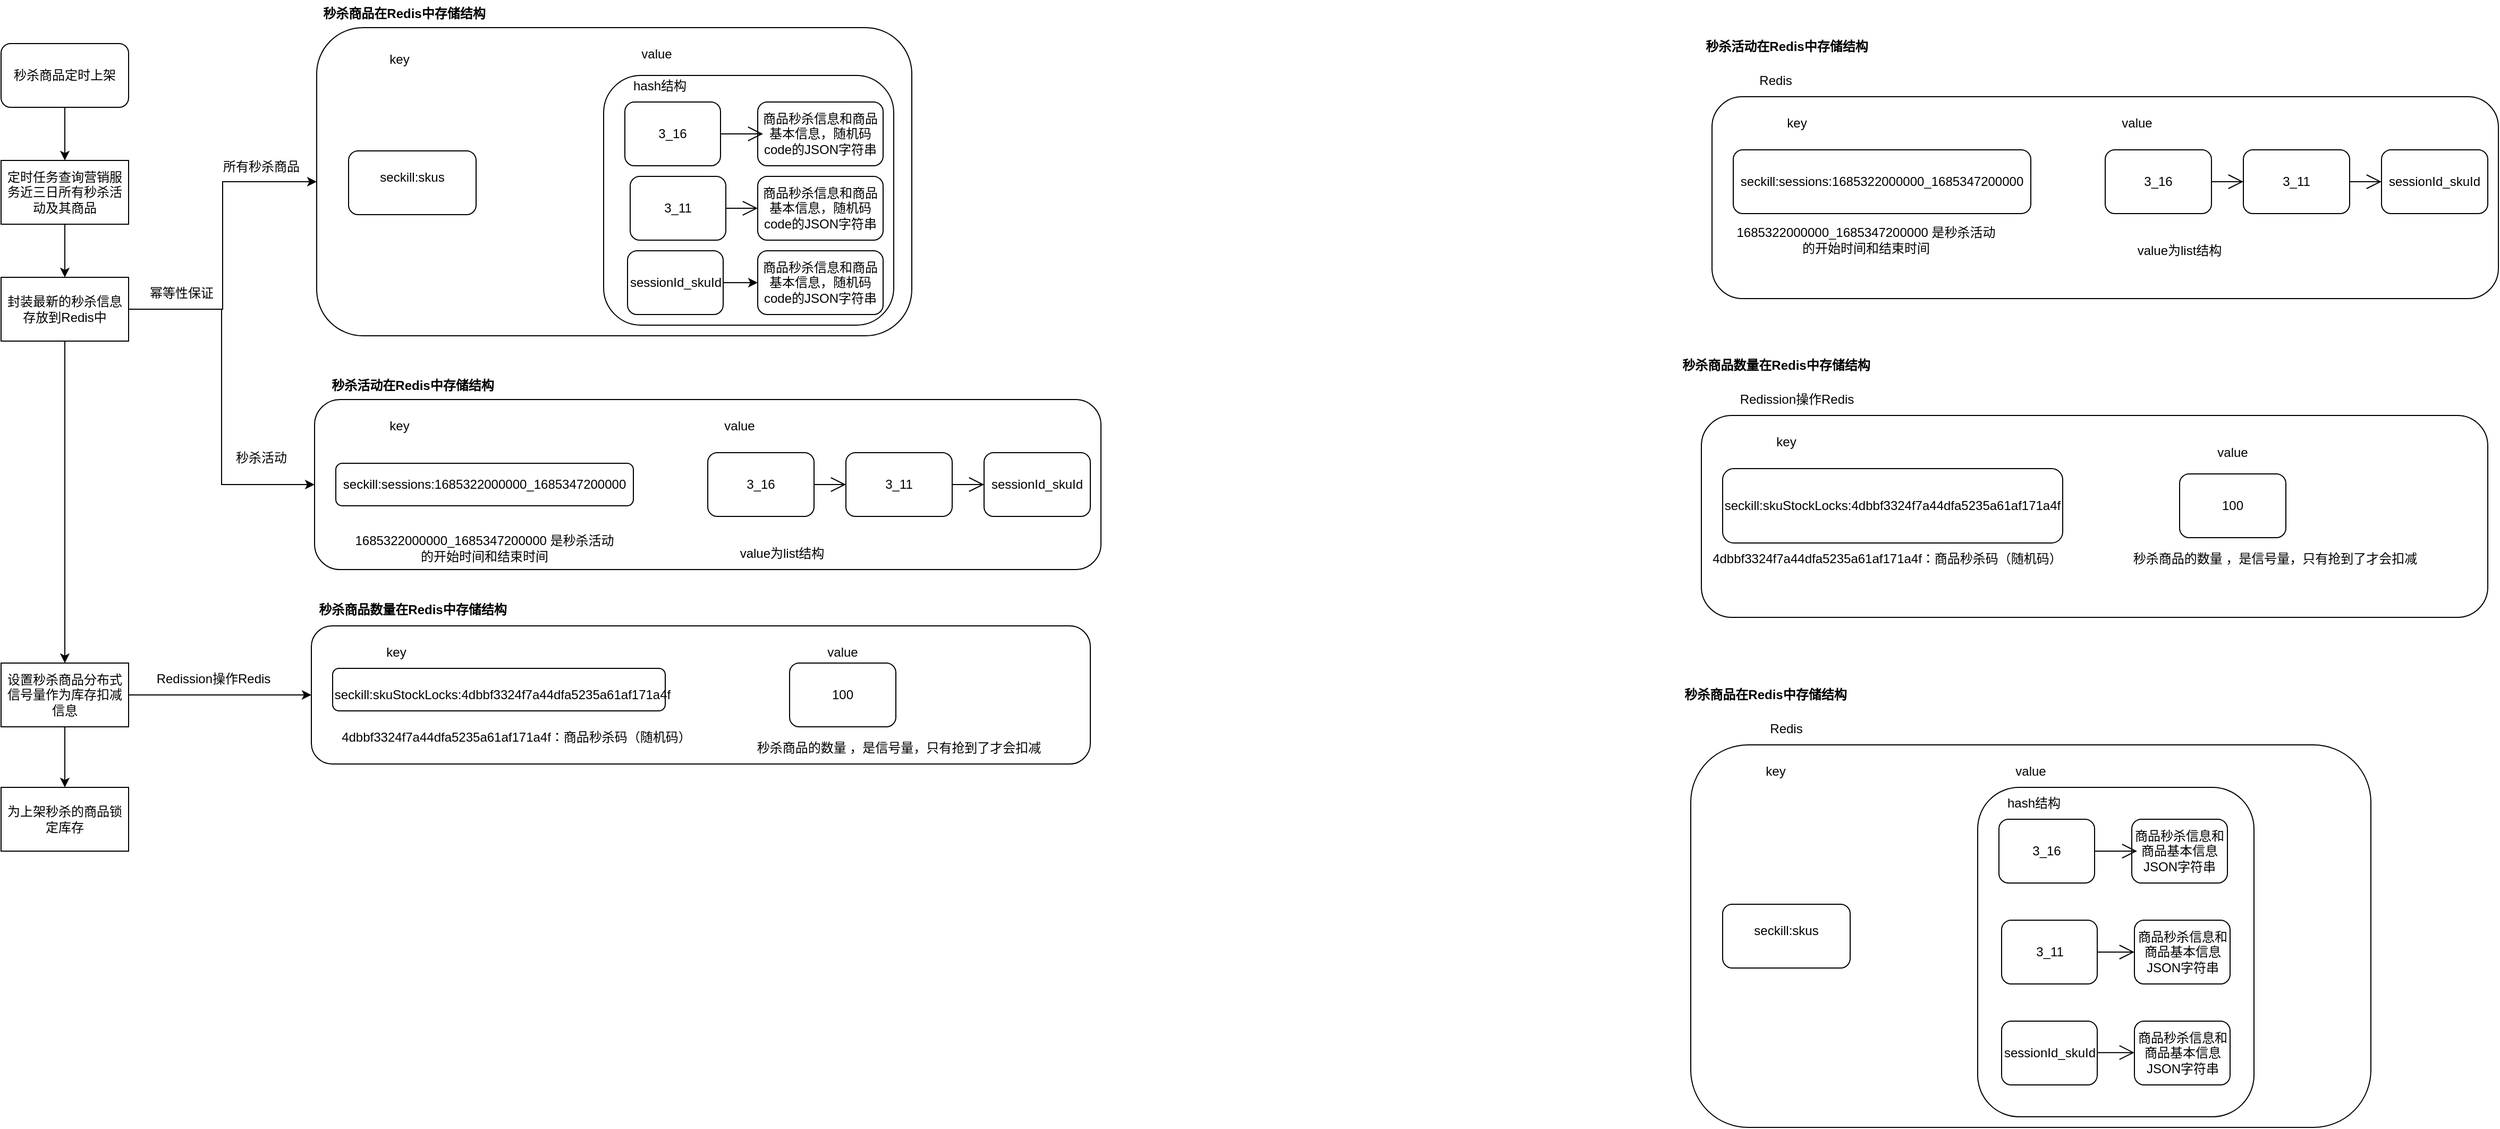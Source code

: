 <mxfile version="21.6.9" type="github">
  <diagram name="第 1 页" id="PPwoz7yZRomg1pSmv1Gj">
    <mxGraphModel dx="3285" dy="780" grid="1" gridSize="10" guides="1" tooltips="1" connect="1" arrows="1" fold="1" page="1" pageScale="1" pageWidth="827" pageHeight="1169" math="0" shadow="0">
      <root>
        <mxCell id="0" />
        <mxCell id="1" parent="0" />
        <mxCell id="LeH1Namwxec1cVJ9D27f-1" value="秒杀活动在Redis中存储结构" style="text;align=center;fontStyle=1;verticalAlign=middle;spacingLeft=3;spacingRight=3;strokeColor=none;rotatable=0;points=[[0,0.5],[1,0.5]];portConstraint=eastwest;html=1;" parent="1" vertex="1">
          <mxGeometry x="60" y="80" width="80" height="26" as="geometry" />
        </mxCell>
        <mxCell id="LeH1Namwxec1cVJ9D27f-2" value="" style="rounded=1;whiteSpace=wrap;html=1;" parent="1" vertex="1">
          <mxGeometry x="30" y="140" width="740" height="190" as="geometry" />
        </mxCell>
        <mxCell id="LeH1Namwxec1cVJ9D27f-3" value="" style="rounded=1;whiteSpace=wrap;html=1;" parent="1" vertex="1">
          <mxGeometry x="50" y="190" width="280" height="60" as="geometry" />
        </mxCell>
        <mxCell id="LeH1Namwxec1cVJ9D27f-5" value="Redis" style="text;html=1;strokeColor=none;fillColor=none;align=center;verticalAlign=middle;whiteSpace=wrap;rounded=0;" parent="1" vertex="1">
          <mxGeometry x="60" y="110" width="60" height="30" as="geometry" />
        </mxCell>
        <mxCell id="LeH1Namwxec1cVJ9D27f-6" value="key" style="text;html=1;strokeColor=none;fillColor=none;align=center;verticalAlign=middle;whiteSpace=wrap;rounded=0;" parent="1" vertex="1">
          <mxGeometry x="80" y="150" width="60" height="30" as="geometry" />
        </mxCell>
        <mxCell id="LeH1Namwxec1cVJ9D27f-7" value="seckill:sessions:1685322000000_1685347200000" style="text;html=1;strokeColor=none;fillColor=none;align=center;verticalAlign=middle;whiteSpace=wrap;rounded=0;" parent="1" vertex="1">
          <mxGeometry x="160" y="205" width="60" height="30" as="geometry" />
        </mxCell>
        <mxCell id="LeH1Namwxec1cVJ9D27f-9" value="3_16" style="rounded=1;whiteSpace=wrap;html=1;" parent="1" vertex="1">
          <mxGeometry x="400" y="190" width="100" height="60" as="geometry" />
        </mxCell>
        <mxCell id="LeH1Namwxec1cVJ9D27f-10" value="value" style="text;html=1;strokeColor=none;fillColor=none;align=center;verticalAlign=middle;whiteSpace=wrap;rounded=0;" parent="1" vertex="1">
          <mxGeometry x="400" y="150" width="60" height="30" as="geometry" />
        </mxCell>
        <mxCell id="LeH1Namwxec1cVJ9D27f-11" value="" style="endArrow=open;endFill=1;endSize=12;html=1;rounded=0;entryX=0;entryY=0.5;entryDx=0;entryDy=0;" parent="1" target="LeH1Namwxec1cVJ9D27f-12" edge="1">
          <mxGeometry width="160" relative="1" as="geometry">
            <mxPoint x="500" y="220" as="sourcePoint" />
            <mxPoint x="660" y="220" as="targetPoint" />
          </mxGeometry>
        </mxCell>
        <mxCell id="LeH1Namwxec1cVJ9D27f-12" value="3_11" style="rounded=1;whiteSpace=wrap;html=1;" parent="1" vertex="1">
          <mxGeometry x="530" y="190" width="100" height="60" as="geometry" />
        </mxCell>
        <mxCell id="LeH1Namwxec1cVJ9D27f-13" value="value为list结构" style="text;html=1;strokeColor=none;fillColor=none;align=center;verticalAlign=middle;whiteSpace=wrap;rounded=0;" parent="1" vertex="1">
          <mxGeometry x="400" y="270" width="140" height="30" as="geometry" />
        </mxCell>
        <mxCell id="LeH1Namwxec1cVJ9D27f-15" value="1685322000000_1685347200000 是秒杀活动&lt;br&gt;的开始时间和结束时间" style="text;html=1;strokeColor=none;fillColor=none;align=center;verticalAlign=middle;whiteSpace=wrap;rounded=0;" parent="1" vertex="1">
          <mxGeometry x="-20" y="260" width="390" height="30" as="geometry" />
        </mxCell>
        <mxCell id="LeH1Namwxec1cVJ9D27f-16" value="" style="endArrow=open;endFill=1;endSize=12;html=1;rounded=0;entryX=0;entryY=0.5;entryDx=0;entryDy=0;" parent="1" target="LeH1Namwxec1cVJ9D27f-17" edge="1">
          <mxGeometry width="160" relative="1" as="geometry">
            <mxPoint x="630" y="220" as="sourcePoint" />
            <mxPoint x="790" y="220" as="targetPoint" />
          </mxGeometry>
        </mxCell>
        <mxCell id="LeH1Namwxec1cVJ9D27f-17" value="sessionId_skuId" style="rounded=1;whiteSpace=wrap;html=1;" parent="1" vertex="1">
          <mxGeometry x="660" y="190" width="100" height="60" as="geometry" />
        </mxCell>
        <mxCell id="LeH1Namwxec1cVJ9D27f-19" value="秒杀商品数量在Redis中存储结构" style="text;align=center;fontStyle=1;verticalAlign=middle;spacingLeft=3;spacingRight=3;strokeColor=none;rotatable=0;points=[[0,0.5],[1,0.5]];portConstraint=eastwest;html=1;" parent="1" vertex="1">
          <mxGeometry x="50" y="380" width="80" height="26" as="geometry" />
        </mxCell>
        <mxCell id="LeH1Namwxec1cVJ9D27f-20" value="" style="rounded=1;whiteSpace=wrap;html=1;" parent="1" vertex="1">
          <mxGeometry x="20" y="440" width="740" height="190" as="geometry" />
        </mxCell>
        <mxCell id="LeH1Namwxec1cVJ9D27f-21" value="" style="rounded=1;whiteSpace=wrap;html=1;" parent="1" vertex="1">
          <mxGeometry x="40" y="490" width="320" height="70" as="geometry" />
        </mxCell>
        <mxCell id="LeH1Namwxec1cVJ9D27f-22" value="Redission操作Redis" style="text;html=1;strokeColor=none;fillColor=none;align=center;verticalAlign=middle;whiteSpace=wrap;rounded=0;" parent="1" vertex="1">
          <mxGeometry x="30" y="410" width="160" height="30" as="geometry" />
        </mxCell>
        <mxCell id="LeH1Namwxec1cVJ9D27f-23" value="key" style="text;html=1;strokeColor=none;fillColor=none;align=center;verticalAlign=middle;whiteSpace=wrap;rounded=0;" parent="1" vertex="1">
          <mxGeometry x="70" y="450" width="60" height="30" as="geometry" />
        </mxCell>
        <mxCell id="LeH1Namwxec1cVJ9D27f-24" value="seckill:skuStockLocks:4dbbf3324f7a44dfa5235a61af171a4f" style="text;html=1;strokeColor=none;fillColor=none;align=center;verticalAlign=middle;whiteSpace=wrap;rounded=0;" parent="1" vertex="1">
          <mxGeometry x="170" y="510" width="60" height="30" as="geometry" />
        </mxCell>
        <mxCell id="LeH1Namwxec1cVJ9D27f-25" value="100" style="rounded=1;whiteSpace=wrap;html=1;" parent="1" vertex="1">
          <mxGeometry x="470" y="495" width="100" height="60" as="geometry" />
        </mxCell>
        <mxCell id="LeH1Namwxec1cVJ9D27f-26" value="value" style="text;html=1;strokeColor=none;fillColor=none;align=center;verticalAlign=middle;whiteSpace=wrap;rounded=0;" parent="1" vertex="1">
          <mxGeometry x="490" y="460" width="60" height="30" as="geometry" />
        </mxCell>
        <mxCell id="LeH1Namwxec1cVJ9D27f-29" value="秒杀商品的数量 ，是信号量，只有抢到了才会扣减" style="text;html=1;strokeColor=none;fillColor=none;align=center;verticalAlign=middle;whiteSpace=wrap;rounded=0;" parent="1" vertex="1">
          <mxGeometry x="420" y="560" width="280" height="30" as="geometry" />
        </mxCell>
        <mxCell id="LeH1Namwxec1cVJ9D27f-30" value="4dbbf3324f7a44dfa5235a61af171a4f：商品秒杀码（随机码）" style="text;html=1;strokeColor=none;fillColor=none;align=center;verticalAlign=middle;whiteSpace=wrap;rounded=0;" parent="1" vertex="1">
          <mxGeometry y="560" width="390" height="30" as="geometry" />
        </mxCell>
        <mxCell id="LeH1Namwxec1cVJ9D27f-33" value="秒杀商品在Redis中存储结构" style="text;align=center;fontStyle=1;verticalAlign=middle;spacingLeft=3;spacingRight=3;strokeColor=none;rotatable=0;points=[[0,0.5],[1,0.5]];portConstraint=eastwest;html=1;" parent="1" vertex="1">
          <mxGeometry x="40" y="690" width="80" height="26" as="geometry" />
        </mxCell>
        <mxCell id="LeH1Namwxec1cVJ9D27f-34" value="" style="rounded=1;whiteSpace=wrap;html=1;" parent="1" vertex="1">
          <mxGeometry x="10" y="750" width="640" height="360" as="geometry" />
        </mxCell>
        <mxCell id="LeH1Namwxec1cVJ9D27f-35" value="" style="rounded=1;whiteSpace=wrap;html=1;" parent="1" vertex="1">
          <mxGeometry x="40" y="900" width="120" height="60" as="geometry" />
        </mxCell>
        <mxCell id="LeH1Namwxec1cVJ9D27f-36" value="Redis" style="text;html=1;strokeColor=none;fillColor=none;align=center;verticalAlign=middle;whiteSpace=wrap;rounded=0;" parent="1" vertex="1">
          <mxGeometry x="20" y="720" width="160" height="30" as="geometry" />
        </mxCell>
        <mxCell id="LeH1Namwxec1cVJ9D27f-37" value="key" style="text;html=1;strokeColor=none;fillColor=none;align=center;verticalAlign=middle;whiteSpace=wrap;rounded=0;" parent="1" vertex="1">
          <mxGeometry x="60" y="760" width="60" height="30" as="geometry" />
        </mxCell>
        <mxCell id="LeH1Namwxec1cVJ9D27f-38" value="seckill:skus" style="text;html=1;strokeColor=none;fillColor=none;align=center;verticalAlign=middle;whiteSpace=wrap;rounded=0;" parent="1" vertex="1">
          <mxGeometry x="70" y="910" width="60" height="30" as="geometry" />
        </mxCell>
        <mxCell id="LeH1Namwxec1cVJ9D27f-40" value="value" style="text;html=1;strokeColor=none;fillColor=none;align=center;verticalAlign=middle;whiteSpace=wrap;rounded=0;" parent="1" vertex="1">
          <mxGeometry x="300" y="760" width="60" height="30" as="geometry" />
        </mxCell>
        <mxCell id="LeH1Namwxec1cVJ9D27f-43" value="" style="rounded=1;whiteSpace=wrap;html=1;" parent="1" vertex="1">
          <mxGeometry x="280" y="790" width="260" height="310" as="geometry" />
        </mxCell>
        <mxCell id="LeH1Namwxec1cVJ9D27f-44" value="3_16" style="rounded=1;whiteSpace=wrap;html=1;" parent="1" vertex="1">
          <mxGeometry x="300" y="820" width="90" height="60" as="geometry" />
        </mxCell>
        <mxCell id="LeH1Namwxec1cVJ9D27f-45" value="商品秒杀信息和商品基本信息JSON字符串" style="rounded=1;whiteSpace=wrap;html=1;" parent="1" vertex="1">
          <mxGeometry x="425" y="820" width="90" height="60" as="geometry" />
        </mxCell>
        <mxCell id="LeH1Namwxec1cVJ9D27f-46" value="3_11" style="rounded=1;whiteSpace=wrap;html=1;" parent="1" vertex="1">
          <mxGeometry x="302.5" y="915" width="90" height="60" as="geometry" />
        </mxCell>
        <mxCell id="LeH1Namwxec1cVJ9D27f-47" value="商品秒杀信息和商品基本信息JSON字符串" style="rounded=1;whiteSpace=wrap;html=1;" parent="1" vertex="1">
          <mxGeometry x="427.5" y="915" width="90" height="60" as="geometry" />
        </mxCell>
        <mxCell id="LeH1Namwxec1cVJ9D27f-48" value="sessionId_skuId" style="rounded=1;whiteSpace=wrap;html=1;" parent="1" vertex="1">
          <mxGeometry x="302.5" y="1010" width="90" height="60" as="geometry" />
        </mxCell>
        <mxCell id="LeH1Namwxec1cVJ9D27f-49" value="商品秒杀信息和商品基本信息JSON字符串" style="rounded=1;whiteSpace=wrap;html=1;" parent="1" vertex="1">
          <mxGeometry x="427.5" y="1010" width="90" height="60" as="geometry" />
        </mxCell>
        <mxCell id="LeH1Namwxec1cVJ9D27f-50" value="hash结构" style="text;html=1;strokeColor=none;fillColor=none;align=center;verticalAlign=middle;whiteSpace=wrap;rounded=0;" parent="1" vertex="1">
          <mxGeometry x="302.5" y="790" width="60" height="30" as="geometry" />
        </mxCell>
        <mxCell id="LeH1Namwxec1cVJ9D27f-51" value="" style="endArrow=open;endFill=1;endSize=12;html=1;rounded=0;" parent="1" edge="1">
          <mxGeometry width="160" relative="1" as="geometry">
            <mxPoint x="390" y="850" as="sourcePoint" />
            <mxPoint x="430" y="850" as="targetPoint" />
          </mxGeometry>
        </mxCell>
        <mxCell id="LeH1Namwxec1cVJ9D27f-52" value="" style="endArrow=open;endFill=1;endSize=12;html=1;rounded=0;entryX=0;entryY=0.5;entryDx=0;entryDy=0;exitX=1;exitY=0.5;exitDx=0;exitDy=0;" parent="1" source="LeH1Namwxec1cVJ9D27f-46" target="LeH1Namwxec1cVJ9D27f-47" edge="1">
          <mxGeometry width="160" relative="1" as="geometry">
            <mxPoint x="390" y="950" as="sourcePoint" />
            <mxPoint x="550" y="950" as="targetPoint" />
          </mxGeometry>
        </mxCell>
        <mxCell id="LeH1Namwxec1cVJ9D27f-53" value="" style="endArrow=open;endFill=1;endSize=12;html=1;rounded=0;entryX=0;entryY=0.5;entryDx=0;entryDy=0;exitX=1;exitY=0.5;exitDx=0;exitDy=0;" parent="1" edge="1">
          <mxGeometry width="160" relative="1" as="geometry">
            <mxPoint x="392.5" y="1039.58" as="sourcePoint" />
            <mxPoint x="427.5" y="1039.58" as="targetPoint" />
          </mxGeometry>
        </mxCell>
        <mxCell id="MlomNEwrZgwuZIhiv1e3-3" style="edgeStyle=orthogonalEdgeStyle;rounded=0;orthogonalLoop=1;jettySize=auto;html=1;exitX=0.5;exitY=1;exitDx=0;exitDy=0;entryX=0.5;entryY=0;entryDx=0;entryDy=0;" edge="1" parent="1" source="MlomNEwrZgwuZIhiv1e3-1" target="MlomNEwrZgwuZIhiv1e3-2">
          <mxGeometry relative="1" as="geometry" />
        </mxCell>
        <mxCell id="MlomNEwrZgwuZIhiv1e3-1" value="秒杀商品定时上架" style="rounded=1;whiteSpace=wrap;html=1;" vertex="1" parent="1">
          <mxGeometry x="-1580" y="90" width="120" height="60" as="geometry" />
        </mxCell>
        <mxCell id="MlomNEwrZgwuZIhiv1e3-5" style="edgeStyle=orthogonalEdgeStyle;rounded=0;orthogonalLoop=1;jettySize=auto;html=1;exitX=0.5;exitY=1;exitDx=0;exitDy=0;" edge="1" parent="1" source="MlomNEwrZgwuZIhiv1e3-2" target="MlomNEwrZgwuZIhiv1e3-4">
          <mxGeometry relative="1" as="geometry" />
        </mxCell>
        <mxCell id="MlomNEwrZgwuZIhiv1e3-2" value="定时任务查询营销服务近三日所有秒杀活动及其商品" style="rounded=0;whiteSpace=wrap;html=1;" vertex="1" parent="1">
          <mxGeometry x="-1580" y="200" width="120" height="60" as="geometry" />
        </mxCell>
        <mxCell id="MlomNEwrZgwuZIhiv1e3-92" style="edgeStyle=orthogonalEdgeStyle;rounded=0;orthogonalLoop=1;jettySize=auto;html=1;exitX=1;exitY=0.5;exitDx=0;exitDy=0;entryX=0;entryY=0.5;entryDx=0;entryDy=0;" edge="1" parent="1" source="MlomNEwrZgwuZIhiv1e3-4" target="MlomNEwrZgwuZIhiv1e3-40">
          <mxGeometry relative="1" as="geometry" />
        </mxCell>
        <mxCell id="MlomNEwrZgwuZIhiv1e3-93" style="edgeStyle=orthogonalEdgeStyle;rounded=0;orthogonalLoop=1;jettySize=auto;html=1;exitX=1;exitY=0.5;exitDx=0;exitDy=0;entryX=0;entryY=0.5;entryDx=0;entryDy=0;" edge="1" parent="1" source="MlomNEwrZgwuZIhiv1e3-4" target="MlomNEwrZgwuZIhiv1e3-76">
          <mxGeometry relative="1" as="geometry" />
        </mxCell>
        <mxCell id="MlomNEwrZgwuZIhiv1e3-95" style="edgeStyle=orthogonalEdgeStyle;rounded=0;orthogonalLoop=1;jettySize=auto;html=1;exitX=0.5;exitY=1;exitDx=0;exitDy=0;" edge="1" parent="1" source="MlomNEwrZgwuZIhiv1e3-4" target="MlomNEwrZgwuZIhiv1e3-94">
          <mxGeometry relative="1" as="geometry" />
        </mxCell>
        <mxCell id="MlomNEwrZgwuZIhiv1e3-4" value="封装最新的秒杀信息存放到Redis中" style="rounded=0;whiteSpace=wrap;html=1;" vertex="1" parent="1">
          <mxGeometry x="-1580" y="310" width="120" height="60" as="geometry" />
        </mxCell>
        <mxCell id="MlomNEwrZgwuZIhiv1e3-13" value="幂等性保证" style="text;html=1;strokeColor=none;fillColor=none;align=center;verticalAlign=middle;whiteSpace=wrap;rounded=0;" vertex="1" parent="1">
          <mxGeometry x="-1460" y="310" width="100" height="30" as="geometry" />
        </mxCell>
        <mxCell id="MlomNEwrZgwuZIhiv1e3-14" value="所有秒杀商品" style="text;html=1;strokeColor=none;fillColor=none;align=center;verticalAlign=middle;whiteSpace=wrap;rounded=0;" vertex="1" parent="1">
          <mxGeometry x="-1380" y="191" width="90" height="30" as="geometry" />
        </mxCell>
        <mxCell id="MlomNEwrZgwuZIhiv1e3-15" value="秒杀活动" style="text;html=1;strokeColor=none;fillColor=none;align=center;verticalAlign=middle;whiteSpace=wrap;rounded=0;" vertex="1" parent="1">
          <mxGeometry x="-1365" y="465" width="60" height="30" as="geometry" />
        </mxCell>
        <mxCell id="MlomNEwrZgwuZIhiv1e3-39" value="秒杀商品在Redis中存储结构" style="text;align=center;fontStyle=1;verticalAlign=middle;spacingLeft=3;spacingRight=3;strokeColor=none;rotatable=0;points=[[0,0.5],[1,0.5]];portConstraint=eastwest;html=1;" vertex="1" parent="1">
          <mxGeometry x="-1241" y="49" width="80" height="26" as="geometry" />
        </mxCell>
        <mxCell id="MlomNEwrZgwuZIhiv1e3-40" value="" style="rounded=1;whiteSpace=wrap;html=1;" vertex="1" parent="1">
          <mxGeometry x="-1283" y="75" width="560" height="290" as="geometry" />
        </mxCell>
        <mxCell id="MlomNEwrZgwuZIhiv1e3-41" value="" style="rounded=1;whiteSpace=wrap;html=1;" vertex="1" parent="1">
          <mxGeometry x="-1253" y="191" width="120" height="60" as="geometry" />
        </mxCell>
        <mxCell id="MlomNEwrZgwuZIhiv1e3-43" value="key" style="text;html=1;strokeColor=none;fillColor=none;align=center;verticalAlign=middle;whiteSpace=wrap;rounded=0;" vertex="1" parent="1">
          <mxGeometry x="-1235" y="90" width="60" height="30" as="geometry" />
        </mxCell>
        <mxCell id="MlomNEwrZgwuZIhiv1e3-44" value="seckill:skus" style="text;html=1;strokeColor=none;fillColor=none;align=center;verticalAlign=middle;whiteSpace=wrap;rounded=0;" vertex="1" parent="1">
          <mxGeometry x="-1223" y="201" width="60" height="30" as="geometry" />
        </mxCell>
        <mxCell id="MlomNEwrZgwuZIhiv1e3-45" value="value" style="text;html=1;strokeColor=none;fillColor=none;align=center;verticalAlign=middle;whiteSpace=wrap;rounded=0;" vertex="1" parent="1">
          <mxGeometry x="-993" y="85" width="60" height="30" as="geometry" />
        </mxCell>
        <mxCell id="MlomNEwrZgwuZIhiv1e3-46" value="" style="rounded=1;whiteSpace=wrap;html=1;" vertex="1" parent="1">
          <mxGeometry x="-1013" y="120" width="273" height="235" as="geometry" />
        </mxCell>
        <mxCell id="MlomNEwrZgwuZIhiv1e3-47" value="3_16" style="rounded=1;whiteSpace=wrap;html=1;" vertex="1" parent="1">
          <mxGeometry x="-993" y="145" width="90" height="60" as="geometry" />
        </mxCell>
        <mxCell id="MlomNEwrZgwuZIhiv1e3-48" value="商品秒杀信息和商品基本信息，随机码code的JSON字符串" style="rounded=1;whiteSpace=wrap;html=1;" vertex="1" parent="1">
          <mxGeometry x="-868" y="145" width="118" height="60" as="geometry" />
        </mxCell>
        <mxCell id="MlomNEwrZgwuZIhiv1e3-49" value="3_11" style="rounded=1;whiteSpace=wrap;html=1;" vertex="1" parent="1">
          <mxGeometry x="-988" y="215" width="90" height="60" as="geometry" />
        </mxCell>
        <mxCell id="MlomNEwrZgwuZIhiv1e3-50" value="商品秒杀信息和商品基本信息，随机码code的JSON字符串" style="rounded=1;whiteSpace=wrap;html=1;" vertex="1" parent="1">
          <mxGeometry x="-868" y="215" width="118" height="60" as="geometry" />
        </mxCell>
        <mxCell id="MlomNEwrZgwuZIhiv1e3-90" style="edgeStyle=orthogonalEdgeStyle;rounded=0;orthogonalLoop=1;jettySize=auto;html=1;exitX=1;exitY=0.5;exitDx=0;exitDy=0;entryX=0;entryY=0.5;entryDx=0;entryDy=0;" edge="1" parent="1" source="MlomNEwrZgwuZIhiv1e3-51" target="MlomNEwrZgwuZIhiv1e3-52">
          <mxGeometry relative="1" as="geometry" />
        </mxCell>
        <mxCell id="MlomNEwrZgwuZIhiv1e3-51" value="sessionId_skuId" style="rounded=1;whiteSpace=wrap;html=1;" vertex="1" parent="1">
          <mxGeometry x="-990.5" y="285" width="90" height="60" as="geometry" />
        </mxCell>
        <mxCell id="MlomNEwrZgwuZIhiv1e3-52" value="商品秒杀信息和商品基本信息，随机码code的JSON字符串" style="rounded=1;whiteSpace=wrap;html=1;" vertex="1" parent="1">
          <mxGeometry x="-868" y="285" width="118" height="60" as="geometry" />
        </mxCell>
        <mxCell id="MlomNEwrZgwuZIhiv1e3-53" value="hash结构" style="text;html=1;strokeColor=none;fillColor=none;align=center;verticalAlign=middle;whiteSpace=wrap;rounded=0;" vertex="1" parent="1">
          <mxGeometry x="-990.5" y="115" width="60" height="30" as="geometry" />
        </mxCell>
        <mxCell id="MlomNEwrZgwuZIhiv1e3-54" value="" style="endArrow=open;endFill=1;endSize=12;html=1;rounded=0;" edge="1" parent="1">
          <mxGeometry width="160" relative="1" as="geometry">
            <mxPoint x="-903" y="175" as="sourcePoint" />
            <mxPoint x="-863" y="175" as="targetPoint" />
          </mxGeometry>
        </mxCell>
        <mxCell id="MlomNEwrZgwuZIhiv1e3-55" value="" style="endArrow=open;endFill=1;endSize=12;html=1;rounded=0;entryX=0;entryY=0.5;entryDx=0;entryDy=0;exitX=1;exitY=0.5;exitDx=0;exitDy=0;" edge="1" parent="1" source="MlomNEwrZgwuZIhiv1e3-49" target="MlomNEwrZgwuZIhiv1e3-50">
          <mxGeometry width="160" relative="1" as="geometry">
            <mxPoint x="-903" y="275" as="sourcePoint" />
            <mxPoint x="-743" y="275" as="targetPoint" />
          </mxGeometry>
        </mxCell>
        <mxCell id="MlomNEwrZgwuZIhiv1e3-75" value="秒杀活动在Redis中存储结构" style="text;align=center;fontStyle=1;verticalAlign=middle;spacingLeft=3;spacingRight=3;strokeColor=none;rotatable=0;points=[[0,0.5],[1,0.5]];portConstraint=eastwest;html=1;" vertex="1" parent="1">
          <mxGeometry x="-1233" y="399" width="80" height="26" as="geometry" />
        </mxCell>
        <mxCell id="MlomNEwrZgwuZIhiv1e3-76" value="" style="rounded=1;whiteSpace=wrap;html=1;" vertex="1" parent="1">
          <mxGeometry x="-1285" y="425" width="740" height="160" as="geometry" />
        </mxCell>
        <mxCell id="MlomNEwrZgwuZIhiv1e3-77" value="" style="rounded=1;whiteSpace=wrap;html=1;" vertex="1" parent="1">
          <mxGeometry x="-1265" y="485" width="280" height="40" as="geometry" />
        </mxCell>
        <mxCell id="MlomNEwrZgwuZIhiv1e3-79" value="key" style="text;html=1;strokeColor=none;fillColor=none;align=center;verticalAlign=middle;whiteSpace=wrap;rounded=0;" vertex="1" parent="1">
          <mxGeometry x="-1235" y="435" width="60" height="30" as="geometry" />
        </mxCell>
        <mxCell id="MlomNEwrZgwuZIhiv1e3-80" value="seckill:sessions:1685322000000_1685347200000" style="text;html=1;strokeColor=none;fillColor=none;align=center;verticalAlign=middle;whiteSpace=wrap;rounded=0;" vertex="1" parent="1">
          <mxGeometry x="-1155" y="490" width="60" height="30" as="geometry" />
        </mxCell>
        <mxCell id="MlomNEwrZgwuZIhiv1e3-81" value="3_16" style="rounded=1;whiteSpace=wrap;html=1;" vertex="1" parent="1">
          <mxGeometry x="-915" y="475" width="100" height="60" as="geometry" />
        </mxCell>
        <mxCell id="MlomNEwrZgwuZIhiv1e3-82" value="value" style="text;html=1;strokeColor=none;fillColor=none;align=center;verticalAlign=middle;whiteSpace=wrap;rounded=0;" vertex="1" parent="1">
          <mxGeometry x="-915" y="435" width="60" height="30" as="geometry" />
        </mxCell>
        <mxCell id="MlomNEwrZgwuZIhiv1e3-83" value="" style="endArrow=open;endFill=1;endSize=12;html=1;rounded=0;entryX=0;entryY=0.5;entryDx=0;entryDy=0;" edge="1" parent="1" target="MlomNEwrZgwuZIhiv1e3-84">
          <mxGeometry width="160" relative="1" as="geometry">
            <mxPoint x="-815" y="505" as="sourcePoint" />
            <mxPoint x="-655" y="505" as="targetPoint" />
          </mxGeometry>
        </mxCell>
        <mxCell id="MlomNEwrZgwuZIhiv1e3-84" value="3_11" style="rounded=1;whiteSpace=wrap;html=1;" vertex="1" parent="1">
          <mxGeometry x="-785" y="475" width="100" height="60" as="geometry" />
        </mxCell>
        <mxCell id="MlomNEwrZgwuZIhiv1e3-85" value="value为list结构" style="text;html=1;strokeColor=none;fillColor=none;align=center;verticalAlign=middle;whiteSpace=wrap;rounded=0;" vertex="1" parent="1">
          <mxGeometry x="-915" y="555" width="140" height="30" as="geometry" />
        </mxCell>
        <mxCell id="MlomNEwrZgwuZIhiv1e3-86" value="1685322000000_1685347200000 是秒杀活动&lt;br&gt;的开始时间和结束时间" style="text;html=1;strokeColor=none;fillColor=none;align=center;verticalAlign=middle;whiteSpace=wrap;rounded=0;" vertex="1" parent="1">
          <mxGeometry x="-1320" y="550" width="390" height="30" as="geometry" />
        </mxCell>
        <mxCell id="MlomNEwrZgwuZIhiv1e3-87" value="" style="endArrow=open;endFill=1;endSize=12;html=1;rounded=0;entryX=0;entryY=0.5;entryDx=0;entryDy=0;" edge="1" parent="1" target="MlomNEwrZgwuZIhiv1e3-88">
          <mxGeometry width="160" relative="1" as="geometry">
            <mxPoint x="-685" y="505" as="sourcePoint" />
            <mxPoint x="-525" y="505" as="targetPoint" />
          </mxGeometry>
        </mxCell>
        <mxCell id="MlomNEwrZgwuZIhiv1e3-88" value="sessionId_skuId" style="rounded=1;whiteSpace=wrap;html=1;" vertex="1" parent="1">
          <mxGeometry x="-655" y="475" width="100" height="60" as="geometry" />
        </mxCell>
        <mxCell id="MlomNEwrZgwuZIhiv1e3-89" style="edgeStyle=orthogonalEdgeStyle;rounded=0;orthogonalLoop=1;jettySize=auto;html=1;exitX=0.5;exitY=1;exitDx=0;exitDy=0;" edge="1" parent="1" source="MlomNEwrZgwuZIhiv1e3-49" target="MlomNEwrZgwuZIhiv1e3-49">
          <mxGeometry relative="1" as="geometry" />
        </mxCell>
        <mxCell id="MlomNEwrZgwuZIhiv1e3-107" style="edgeStyle=orthogonalEdgeStyle;rounded=0;orthogonalLoop=1;jettySize=auto;html=1;exitX=1;exitY=0.5;exitDx=0;exitDy=0;" edge="1" parent="1" source="MlomNEwrZgwuZIhiv1e3-94" target="MlomNEwrZgwuZIhiv1e3-97">
          <mxGeometry relative="1" as="geometry" />
        </mxCell>
        <mxCell id="MlomNEwrZgwuZIhiv1e3-110" style="edgeStyle=orthogonalEdgeStyle;rounded=0;orthogonalLoop=1;jettySize=auto;html=1;exitX=0.5;exitY=1;exitDx=0;exitDy=0;entryX=0.5;entryY=0;entryDx=0;entryDy=0;" edge="1" parent="1" source="MlomNEwrZgwuZIhiv1e3-94" target="MlomNEwrZgwuZIhiv1e3-109">
          <mxGeometry relative="1" as="geometry" />
        </mxCell>
        <mxCell id="MlomNEwrZgwuZIhiv1e3-94" value="设置秒杀商品分布式信号量作为库存扣减信息" style="rounded=0;whiteSpace=wrap;html=1;" vertex="1" parent="1">
          <mxGeometry x="-1580" y="673" width="120" height="60" as="geometry" />
        </mxCell>
        <mxCell id="MlomNEwrZgwuZIhiv1e3-96" value="秒杀商品数量在Redis中存储结构" style="text;align=center;fontStyle=1;verticalAlign=middle;spacingLeft=3;spacingRight=3;strokeColor=none;rotatable=0;points=[[0,0.5],[1,0.5]];portConstraint=eastwest;html=1;" vertex="1" parent="1">
          <mxGeometry x="-1233" y="610" width="80" height="26" as="geometry" />
        </mxCell>
        <mxCell id="MlomNEwrZgwuZIhiv1e3-97" value="" style="rounded=1;whiteSpace=wrap;html=1;" vertex="1" parent="1">
          <mxGeometry x="-1288" y="638" width="733" height="130" as="geometry" />
        </mxCell>
        <mxCell id="MlomNEwrZgwuZIhiv1e3-98" value="" style="rounded=1;whiteSpace=wrap;html=1;" vertex="1" parent="1">
          <mxGeometry x="-1268" y="678" width="313" height="40" as="geometry" />
        </mxCell>
        <mxCell id="MlomNEwrZgwuZIhiv1e3-99" value="Redission操作Redis" style="text;html=1;strokeColor=none;fillColor=none;align=center;verticalAlign=middle;whiteSpace=wrap;rounded=0;" vertex="1" parent="1">
          <mxGeometry x="-1460" y="673" width="160" height="30" as="geometry" />
        </mxCell>
        <mxCell id="MlomNEwrZgwuZIhiv1e3-100" value="key" style="text;html=1;strokeColor=none;fillColor=none;align=center;verticalAlign=middle;whiteSpace=wrap;rounded=0;" vertex="1" parent="1">
          <mxGeometry x="-1238" y="648" width="60" height="30" as="geometry" />
        </mxCell>
        <mxCell id="MlomNEwrZgwuZIhiv1e3-101" value="seckill:skuStockLocks:4dbbf3324f7a44dfa5235a61af171a4f" style="text;html=1;strokeColor=none;fillColor=none;align=center;verticalAlign=middle;whiteSpace=wrap;rounded=0;" vertex="1" parent="1">
          <mxGeometry x="-1138" y="688" width="60" height="30" as="geometry" />
        </mxCell>
        <mxCell id="MlomNEwrZgwuZIhiv1e3-102" value="100" style="rounded=1;whiteSpace=wrap;html=1;" vertex="1" parent="1">
          <mxGeometry x="-838" y="673" width="100" height="60" as="geometry" />
        </mxCell>
        <mxCell id="MlomNEwrZgwuZIhiv1e3-103" value="value" style="text;html=1;strokeColor=none;fillColor=none;align=center;verticalAlign=middle;whiteSpace=wrap;rounded=0;" vertex="1" parent="1">
          <mxGeometry x="-818" y="648" width="60" height="30" as="geometry" />
        </mxCell>
        <mxCell id="MlomNEwrZgwuZIhiv1e3-104" value="秒杀商品的数量 ，是信号量，只有抢到了才会扣减" style="text;html=1;strokeColor=none;fillColor=none;align=center;verticalAlign=middle;whiteSpace=wrap;rounded=0;" vertex="1" parent="1">
          <mxGeometry x="-875" y="738" width="280" height="30" as="geometry" />
        </mxCell>
        <mxCell id="MlomNEwrZgwuZIhiv1e3-105" value="4dbbf3324f7a44dfa5235a61af171a4f：商品秒杀码（随机码）" style="text;html=1;strokeColor=none;fillColor=none;align=center;verticalAlign=middle;whiteSpace=wrap;rounded=0;" vertex="1" parent="1">
          <mxGeometry x="-1290" y="728" width="390" height="30" as="geometry" />
        </mxCell>
        <mxCell id="MlomNEwrZgwuZIhiv1e3-109" value="为上架秒杀的商品锁定库存" style="rounded=0;whiteSpace=wrap;html=1;" vertex="1" parent="1">
          <mxGeometry x="-1580" y="790" width="120" height="60" as="geometry" />
        </mxCell>
      </root>
    </mxGraphModel>
  </diagram>
</mxfile>
